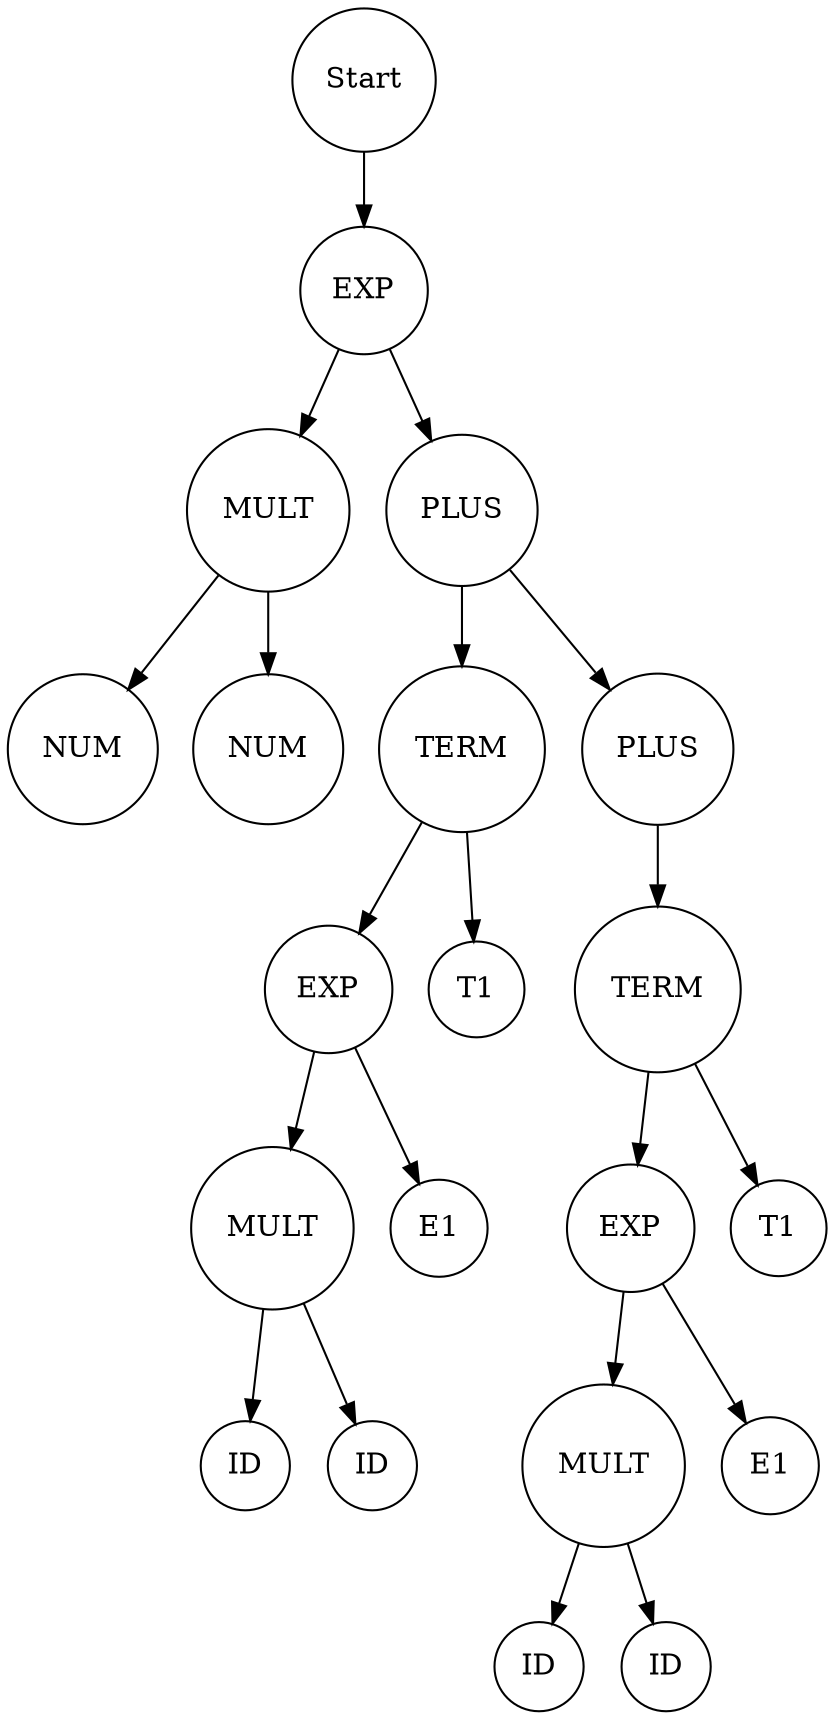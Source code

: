 digraph G {
            rankdir=TB; // Tree-like top-bottom orientation
            node [shape=circle];
              node0 [label="Start"];
  node0_0 [label="EXP"];
  node0 -> node0_0;
  node0_0_0 [label="MULT"];
  node0_0 -> node0_0_0;
  node0_0_0_0 [label="NUM"];
  node0_0_0 -> node0_0_0_0;
  node0_0_0_1 [label="NUM"];
  node0_0_0 -> node0_0_0_1;
  node0_0_1 [label="PLUS"];
  node0_0 -> node0_0_1;
  node0_0_1_0 [label="TERM"];
  node0_0_1 -> node0_0_1_0;
  node0_0_1_0_0 [label="EXP"];
  node0_0_1_0 -> node0_0_1_0_0;
  node0_0_1_0_0_0 [label="MULT"];
  node0_0_1_0_0 -> node0_0_1_0_0_0;
  node0_0_1_0_0_0_0 [label="ID"];
  node0_0_1_0_0_0 -> node0_0_1_0_0_0_0;
  node0_0_1_0_0_0_1 [label="ID"];
  node0_0_1_0_0_0 -> node0_0_1_0_0_0_1;
  node0_0_1_0_0_1 [label="E1"];
  node0_0_1_0_0 -> node0_0_1_0_0_1;
  node0_0_1_0_1 [label="T1"];
  node0_0_1_0 -> node0_0_1_0_1;
  node0_0_1_1 [label="PLUS"];
  node0_0_1 -> node0_0_1_1;
  node0_0_1_1_0 [label="TERM"];
  node0_0_1_1 -> node0_0_1_1_0;
  node0_0_1_1_0_0 [label="EXP"];
  node0_0_1_1_0 -> node0_0_1_1_0_0;
  node0_0_1_1_0_0_0 [label="MULT"];
  node0_0_1_1_0_0 -> node0_0_1_1_0_0_0;
  node0_0_1_1_0_0_0_0 [label="ID"];
  node0_0_1_1_0_0_0 -> node0_0_1_1_0_0_0_0;
  node0_0_1_1_0_0_0_1 [label="ID"];
  node0_0_1_1_0_0_0 -> node0_0_1_1_0_0_0_1;
  node0_0_1_1_0_0_1 [label="E1"];
  node0_0_1_1_0_0 -> node0_0_1_1_0_0_1;
  node0_0_1_1_0_1 [label="T1"];
  node0_0_1_1_0 -> node0_0_1_1_0_1;
        }